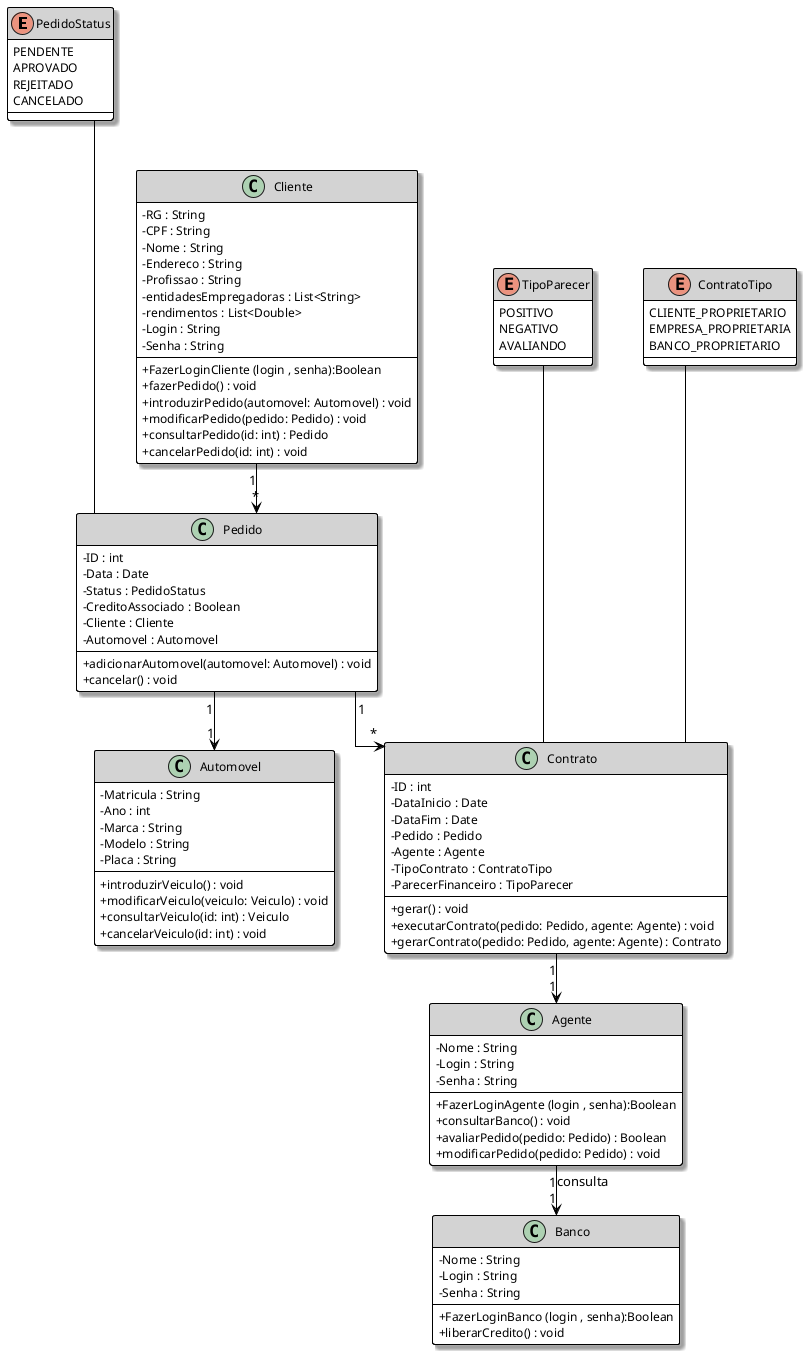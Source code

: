 @startuml
skinparam classAttributeIconSize 0
skinparam classFontSize 14
skinparam classFontColor Black
skinparam shadowing true
skinparam linetype ortho
skinparam classBackgroundColor White
skinparam classBorderColor Black
skinparam classBorderThickness 1
skinparam classHeaderBackgroundColor LightGray
skinparam classHeaderFontColor White
skinparam classAttributeFontSize 12
skinparam classAttributeFontColor Black
skinparam arrowColor Black
skinparam arrowThickness 1
skinparam arrowFontSize 13
skinparam arrowFontColor Black
skinparam nodesep 50
skinparam ranksep 50

enum PedidoStatus {
    PENDENTE
    APROVADO
    REJEITADO
    CANCELADO
}
enum TipoParecer {
    POSITIVO
    NEGATIVO
    AVALIANDO
}

enum ContratoTipo {
    CLIENTE_PROPRIETARIO
    EMPRESA_PROPRIETARIA
    BANCO_PROPRIETARIO
}


class Cliente  {
    -RG : String
    -CPF : String
    -Nome : String
    -Endereco : String
    -Profissao : String
    -entidadesEmpregadoras : List<String>
    -rendimentos : List<Double>
    -Login : String
    -Senha : String
    +FazerLoginCliente (login , senha):Boolean
    +fazerPedido() : void
    +introduzirPedido(automovel: Automovel) : void
    +modificarPedido(pedido: Pedido) : void
    +consultarPedido(id: int) : Pedido
    +cancelarPedido(id: int) : void
}

class Automovel {
    -Matricula : String
    -Ano : int
    -Marca : String
    -Modelo : String
    -Placa : String
    +introduzirVeiculo() : void
    +modificarVeiculo(veiculo: Veiculo) : void
    +consultarVeiculo(id: int) : Veiculo
    +cancelarVeiculo(id: int) : void
}

class Pedido {
    -ID : int
    -Data : Date
    -Status : PedidoStatus
    -CreditoAssociado : Boolean
    -Cliente : Cliente
    -Automovel : Automovel
    +adicionarAutomovel(automovel: Automovel) : void
    +cancelar() : void
}

class Contrato {
    -ID : int
    -DataInicio : Date
    -DataFim : Date
    -Pedido : Pedido
    -Agente : Agente
    -TipoContrato : ContratoTipo
    -ParecerFinanceiro : TipoParecer
    +gerar() : void
    +executarContrato(pedido: Pedido, agente: Agente) : void
    +gerarContrato(pedido: Pedido, agente: Agente) : Contrato
}
 class Agente  {
    -Nome : String
    -Login : String
    -Senha : String
    +FazerLoginAgente (login , senha):Boolean
    +consultarBanco() : void
    +avaliarPedido(pedido: Pedido) : Boolean
    +modificarPedido(pedido: Pedido) : void

}

class Banco {
    -Nome : String
    -Login : String
    -Senha : String
    +FazerLoginBanco (login , senha):Boolean
    +liberarCredito() : void
}

TipoParecer --- Contrato
PedidoStatus --- Pedido
ContratoTipo --- Contrato
Cliente "1" --> "*" Pedido
Pedido "1" --> "1" Automovel
Pedido "1" --> "*" Contrato
Contrato "1" --> "1" Agente
Agente "1" --> "1" Banco : consulta

@enduml
